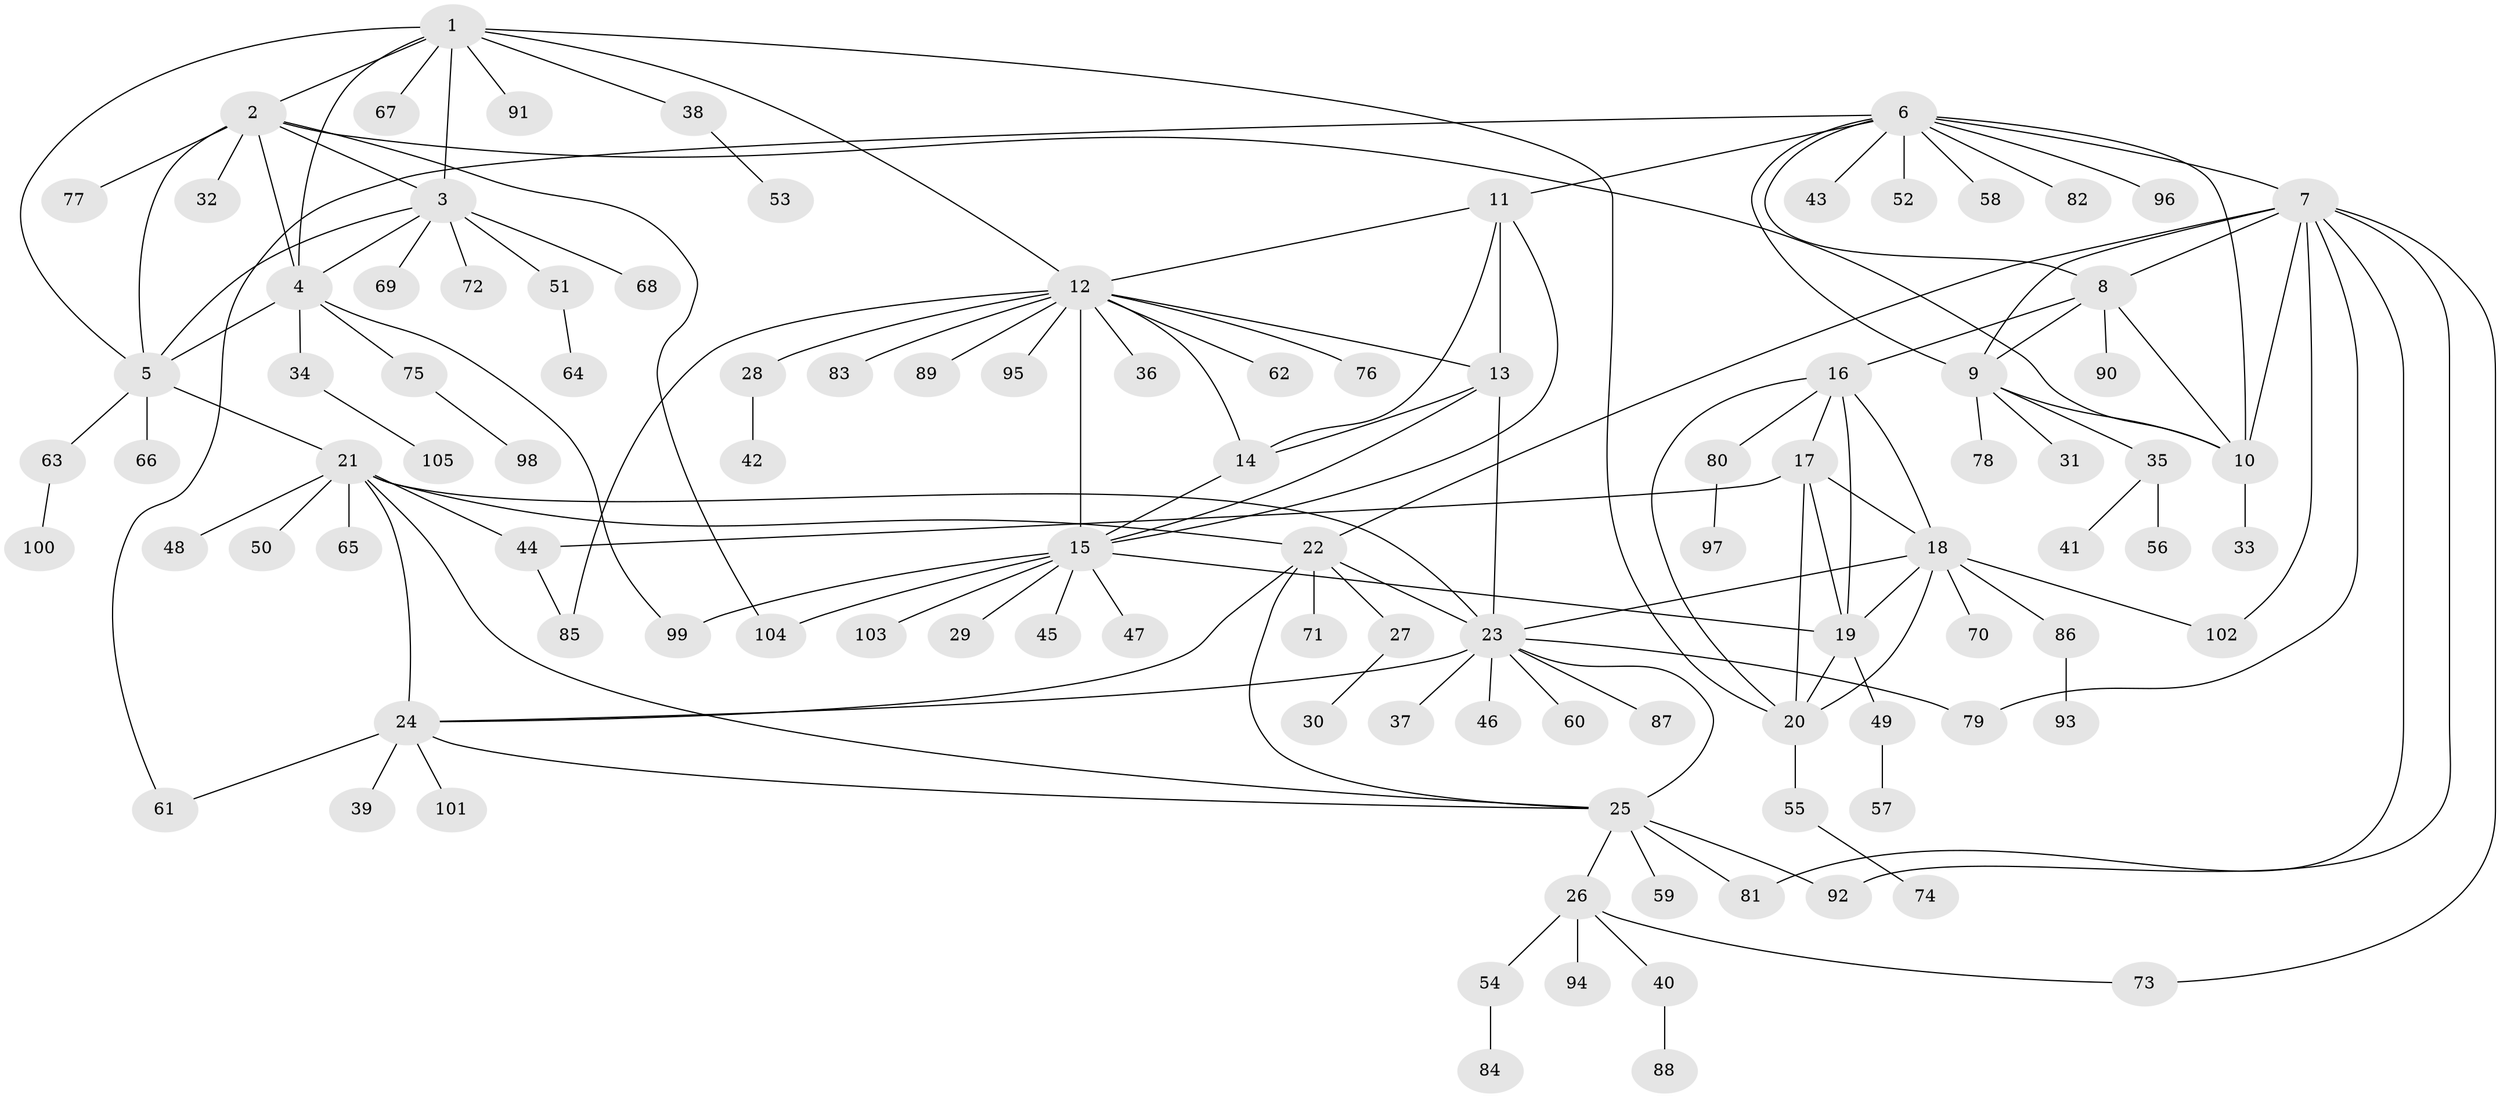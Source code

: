// Generated by graph-tools (version 1.1) at 2025/50/03/09/25 03:50:32]
// undirected, 105 vertices, 150 edges
graph export_dot {
graph [start="1"]
  node [color=gray90,style=filled];
  1;
  2;
  3;
  4;
  5;
  6;
  7;
  8;
  9;
  10;
  11;
  12;
  13;
  14;
  15;
  16;
  17;
  18;
  19;
  20;
  21;
  22;
  23;
  24;
  25;
  26;
  27;
  28;
  29;
  30;
  31;
  32;
  33;
  34;
  35;
  36;
  37;
  38;
  39;
  40;
  41;
  42;
  43;
  44;
  45;
  46;
  47;
  48;
  49;
  50;
  51;
  52;
  53;
  54;
  55;
  56;
  57;
  58;
  59;
  60;
  61;
  62;
  63;
  64;
  65;
  66;
  67;
  68;
  69;
  70;
  71;
  72;
  73;
  74;
  75;
  76;
  77;
  78;
  79;
  80;
  81;
  82;
  83;
  84;
  85;
  86;
  87;
  88;
  89;
  90;
  91;
  92;
  93;
  94;
  95;
  96;
  97;
  98;
  99;
  100;
  101;
  102;
  103;
  104;
  105;
  1 -- 2;
  1 -- 3;
  1 -- 4;
  1 -- 5;
  1 -- 12;
  1 -- 20;
  1 -- 38;
  1 -- 67;
  1 -- 91;
  2 -- 3;
  2 -- 4;
  2 -- 5;
  2 -- 10;
  2 -- 32;
  2 -- 77;
  2 -- 104;
  3 -- 4;
  3 -- 5;
  3 -- 51;
  3 -- 68;
  3 -- 69;
  3 -- 72;
  4 -- 5;
  4 -- 34;
  4 -- 75;
  4 -- 99;
  5 -- 21;
  5 -- 63;
  5 -- 66;
  6 -- 7;
  6 -- 8;
  6 -- 9;
  6 -- 10;
  6 -- 11;
  6 -- 43;
  6 -- 52;
  6 -- 58;
  6 -- 61;
  6 -- 82;
  6 -- 96;
  7 -- 8;
  7 -- 9;
  7 -- 10;
  7 -- 22;
  7 -- 73;
  7 -- 79;
  7 -- 81;
  7 -- 92;
  7 -- 102;
  8 -- 9;
  8 -- 10;
  8 -- 16;
  8 -- 90;
  9 -- 10;
  9 -- 31;
  9 -- 35;
  9 -- 78;
  10 -- 33;
  11 -- 12;
  11 -- 13;
  11 -- 14;
  11 -- 15;
  12 -- 13;
  12 -- 14;
  12 -- 15;
  12 -- 28;
  12 -- 36;
  12 -- 62;
  12 -- 76;
  12 -- 83;
  12 -- 85;
  12 -- 89;
  12 -- 95;
  13 -- 14;
  13 -- 15;
  13 -- 23;
  14 -- 15;
  15 -- 19;
  15 -- 29;
  15 -- 45;
  15 -- 47;
  15 -- 99;
  15 -- 103;
  15 -- 104;
  16 -- 17;
  16 -- 18;
  16 -- 19;
  16 -- 20;
  16 -- 80;
  17 -- 18;
  17 -- 19;
  17 -- 20;
  17 -- 44;
  18 -- 19;
  18 -- 20;
  18 -- 23;
  18 -- 70;
  18 -- 86;
  18 -- 102;
  19 -- 20;
  19 -- 49;
  20 -- 55;
  21 -- 22;
  21 -- 23;
  21 -- 24;
  21 -- 25;
  21 -- 44;
  21 -- 48;
  21 -- 50;
  21 -- 65;
  22 -- 23;
  22 -- 24;
  22 -- 25;
  22 -- 27;
  22 -- 71;
  23 -- 24;
  23 -- 25;
  23 -- 37;
  23 -- 46;
  23 -- 60;
  23 -- 79;
  23 -- 87;
  24 -- 25;
  24 -- 39;
  24 -- 61;
  24 -- 101;
  25 -- 26;
  25 -- 59;
  25 -- 81;
  25 -- 92;
  26 -- 40;
  26 -- 54;
  26 -- 73;
  26 -- 94;
  27 -- 30;
  28 -- 42;
  34 -- 105;
  35 -- 41;
  35 -- 56;
  38 -- 53;
  40 -- 88;
  44 -- 85;
  49 -- 57;
  51 -- 64;
  54 -- 84;
  55 -- 74;
  63 -- 100;
  75 -- 98;
  80 -- 97;
  86 -- 93;
}
